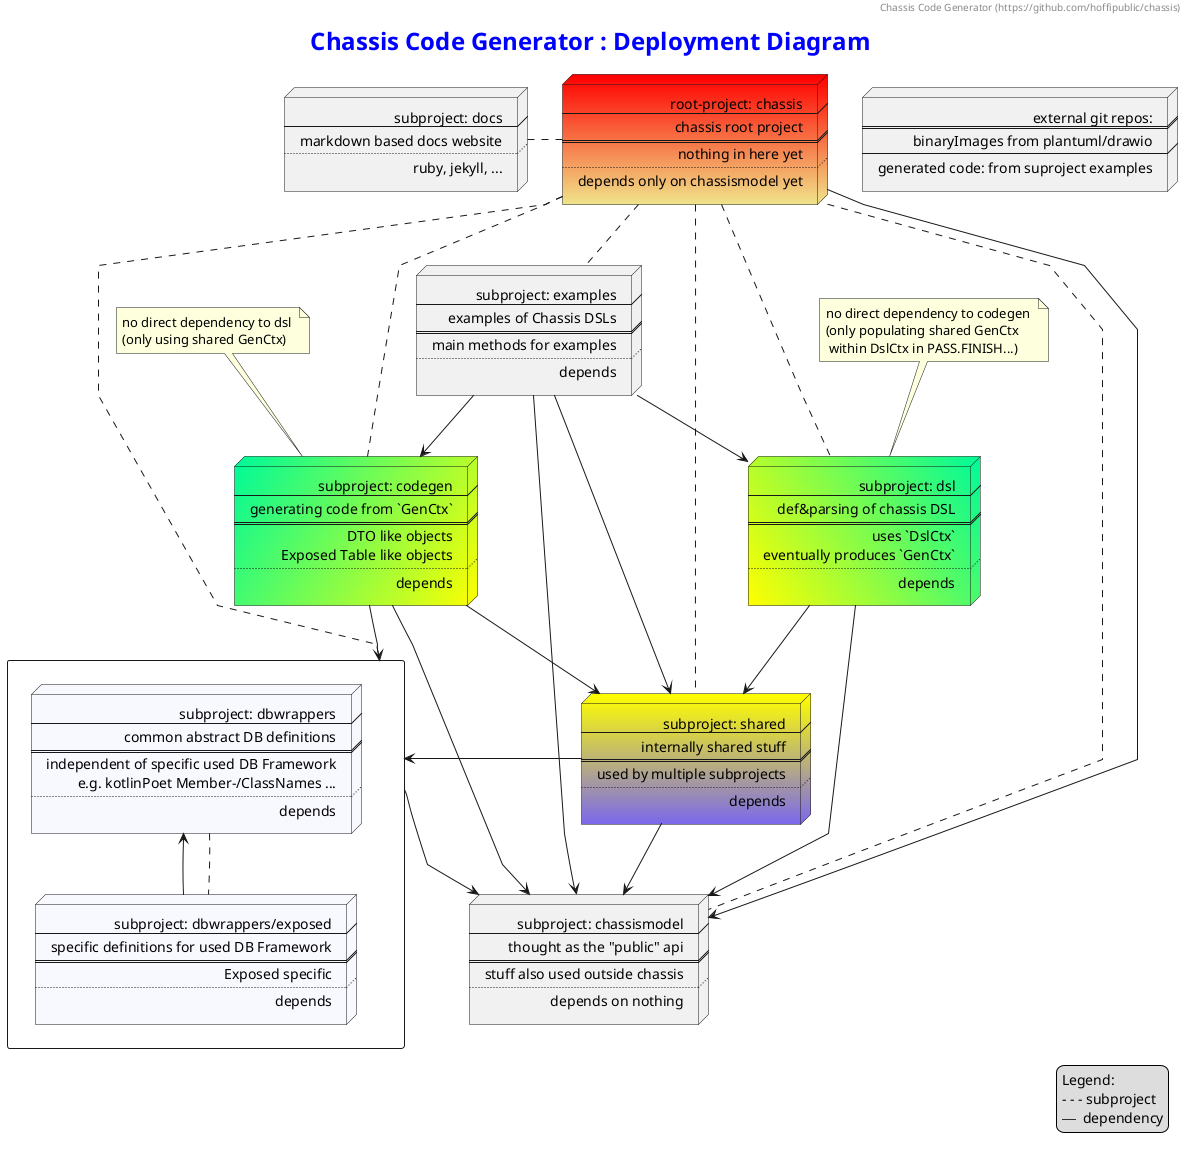 @startuml
header Chassis Code Generator (https://github.com/hoffipublic/chassis)
<style>
  title {
      HorizontalAlignment right
      FontSize 24
      FontColor blue
    }
</style>
title Chassis Code Generator : Deployment Diagram
skinparam linetype polyline /' ortho '/
top to bottom direction /' left to right direction '/
node node_chassis #Red-Khaki [
  root-project: chassis
  ----
  chassis root project
  ====
  nothing in here yet
  ....
  depends only on chassismodel yet
]
node node_chassismodel [
  subproject: chassismodel
  ----
  thought as the "public" api
  ====
  stuff also used outside chassis
  ....
  depends on nothing
]
node node_codegen #MediumSpringGreen/Yellow [
  subproject: codegen
  ----
  generating code from `GenCtx`
  ====
  DTO like objects
  Exposed Table like objects
  ....
  depends
]
rectangle "<U+0000>" as dbwrappers {
    node node_dbwrappers #GhostWhite [
      subproject: dbwrappers
      ----
      common abstract DB definitions
      ====
      independent of specific used DB Framework
      e.g. kotlinPoet Member-/ClassNames ...
      ....
      depends
    ]
    node node_dbwrappers_exposed #GhostWhite [
      subproject: dbwrappers/exposed
      ----
      specific definitions for used DB Framework
      ====
      Exposed specific
      ....
      depends
    ]
    node_dbwrappers_exposed -up-> node_dbwrappers
}
node node_docs [
  subproject: docs
  ----
  markdown based docs website
  ....
  ruby, jekyll, ...
]
node node_dsl #Yellow\MediumSpringGreen [
  subproject: dsl
  ----
  def&parsing of chassis DSL
  ====
  uses `DslCtx`
  eventually produces `GenCtx`
  ....
  depends
]
node node_examples [
  subproject: examples
  ----
  examples of Chassis DSLs
  ====
  main methods for examples
  ....
  depends
]
node node_shared #Yellow-MediumSlateBlue [
  subproject: shared
  ----
  internally shared stuff
  ====
  used by multiple subprojects
  ....
  depends
]

node node_external_projects [
    external git repos:
    ====
    binaryImages from plantuml/drawio
    ----
    generated code: from suproject examples
]


node_chassis .. node_chassismodel
node_chassis .down. node_dsl
node_chassis .down. node_codegen
node_chassis .. node_shared
node_chassis .. dbwrappers
node_dbwrappers .down. node_dbwrappers_exposed
node_dbwrappers_exposed ..[hidden]right.. node_chassismodel
node_chassis .down. node_examples
node_chassis ..left.. node_docs

/' layout variant
node_chassis -[norank]-> node_chassismodel
node_dsl -[norank]-> node_chassismodel
'/
node_chassis --> node_chassismodel
node_dsl --> node_chassismodel
node_dsl --> node_shared
node_codegen --> node_chassismodel
node_codegen --> node_shared
node_codegen --> dbwrappers
node_shared --> node_chassismodel
node_shared -left-> dbwrappers
dbwrappers --> node_chassismodel
node_examples --> node_chassismodel
node_examples --> node_shared
node_examples --> node_dsl
node_examples --> node_codegen

note "no direct dependency to codegen \n(only populating shared GenCtx\n within DslCtx in PASS.FINISH...)" as comment_independent_for_dsl
note "no direct dependency to dsl \n(only using shared GenCtx)" as comment_independent_for_codegen
node_dsl <-[dotted]up-> comment_independent_for_dsl
node_codegen <-[dotted]up-> comment_independent_for_codegen

node_dsl <-[dotted,hidden]left-> node_codegen : NO(!!!) direct dependency\l(only using shared GenCtx)

legend right
Legend:
- - - subproject
<U+23AF><U+23AF>  dependency
end legend

@enduml
